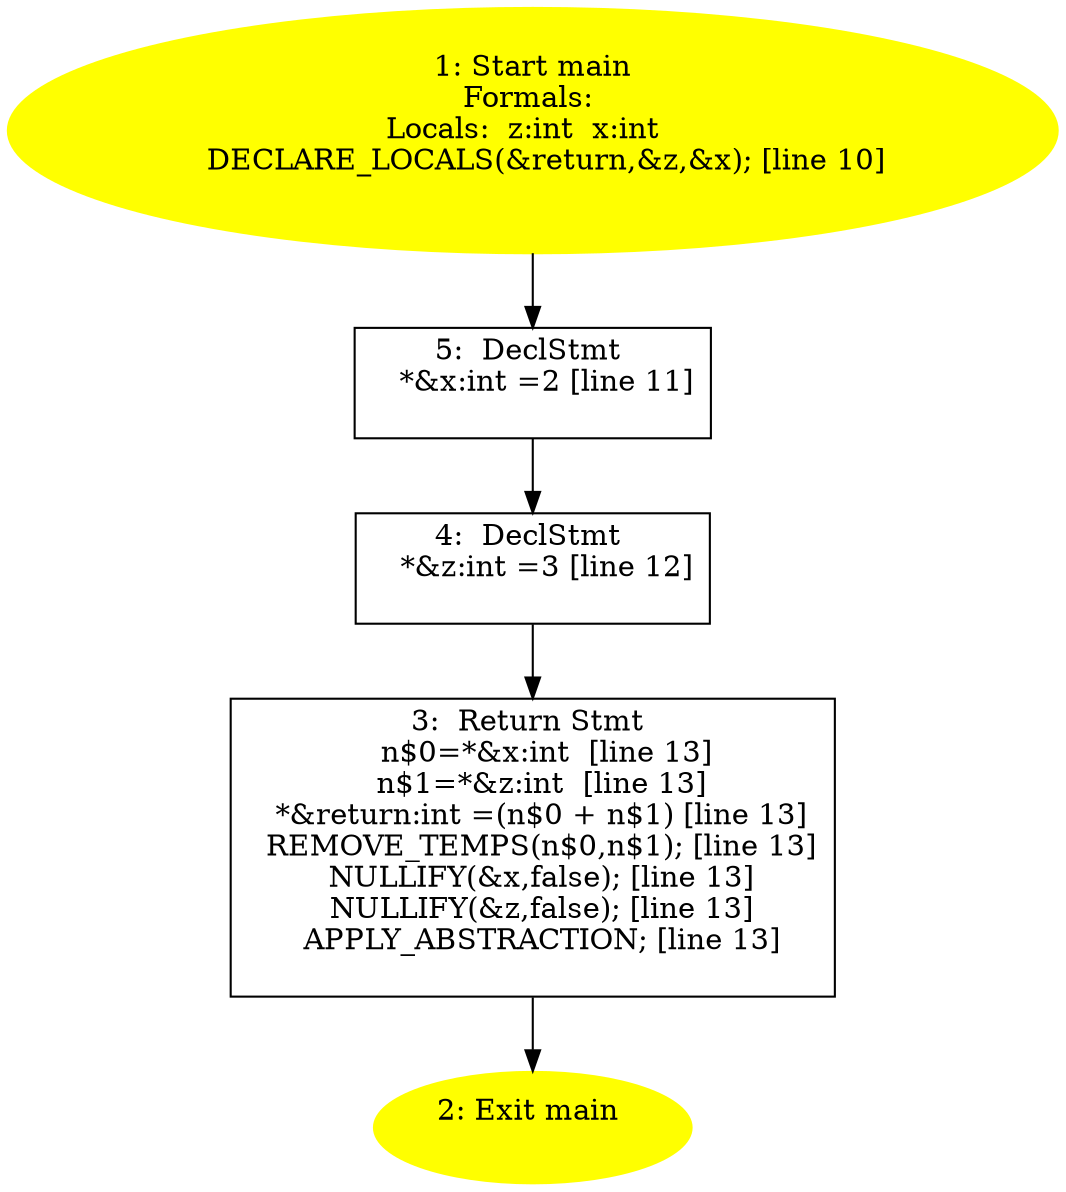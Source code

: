 digraph iCFG {
5 [label="5:  DeclStmt \n   *&x:int =2 [line 11]\n " shape="box"]
	

	 5 -> 4 ;
4 [label="4:  DeclStmt \n   *&z:int =3 [line 12]\n " shape="box"]
	

	 4 -> 3 ;
3 [label="3:  Return Stmt \n   n$0=*&x:int  [line 13]\n  n$1=*&z:int  [line 13]\n  *&return:int =(n$0 + n$1) [line 13]\n  REMOVE_TEMPS(n$0,n$1); [line 13]\n  NULLIFY(&x,false); [line 13]\n  NULLIFY(&z,false); [line 13]\n  APPLY_ABSTRACTION; [line 13]\n " shape="box"]
	

	 3 -> 2 ;
2 [label="2: Exit main \n  " color=yellow style=filled]
	

1 [label="1: Start main\nFormals: \nLocals:  z:int  x:int  \n   DECLARE_LOCALS(&return,&z,&x); [line 10]\n " color=yellow style=filled]
	

	 1 -> 5 ;
}
